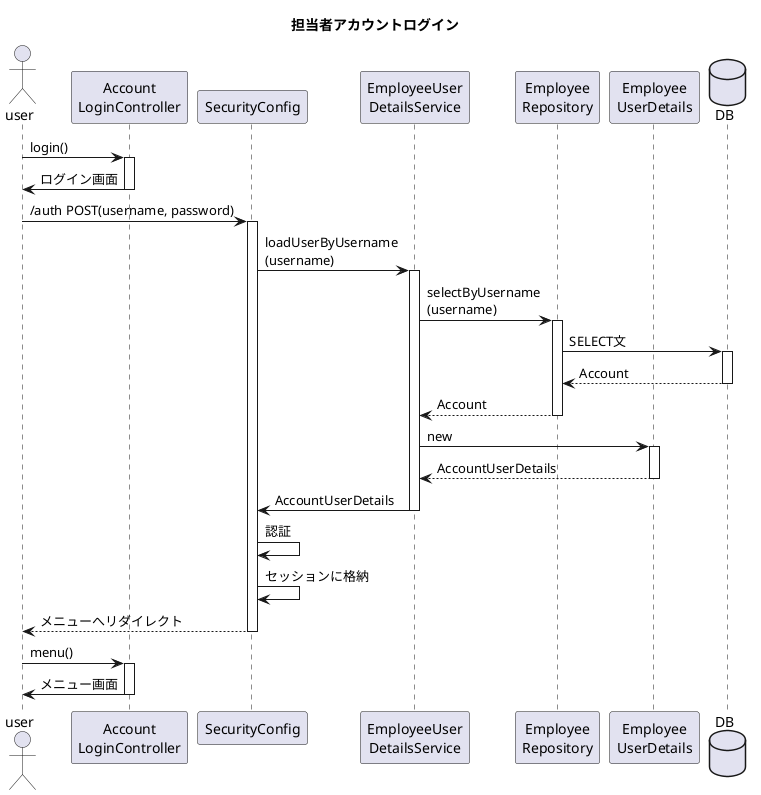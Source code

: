 @startuml
title 担当者アカウントログイン
actor user
participant "Account\nLoginController" as controller
participant "SecurityConfig" as security
participant "EmployeeUser\nDetailsService" as service
participant "Employee\nRepository" as repository
participant "Employee\nUserDetails" as details
database DB as db

user -> controller++:login()
controller -> user--:ログイン画面
user -> security++:/auth POST(username, password)
security -> service++:loadUserByUsername\n(username)
service -> repository++:selectByUsername\n(username)
repository -> db++:SELECT文
db --> repository--:Account
repository --> service--:Account
service -> details++:new
details --> service--:AccountUserDetails
service -> security--:AccountUserDetails
security -> security:認証
security -> security:セッションに格納
security --> user--:メニューへリダイレクト
user -> controller++:menu()
controller -> user--:メニュー画面

@enduml